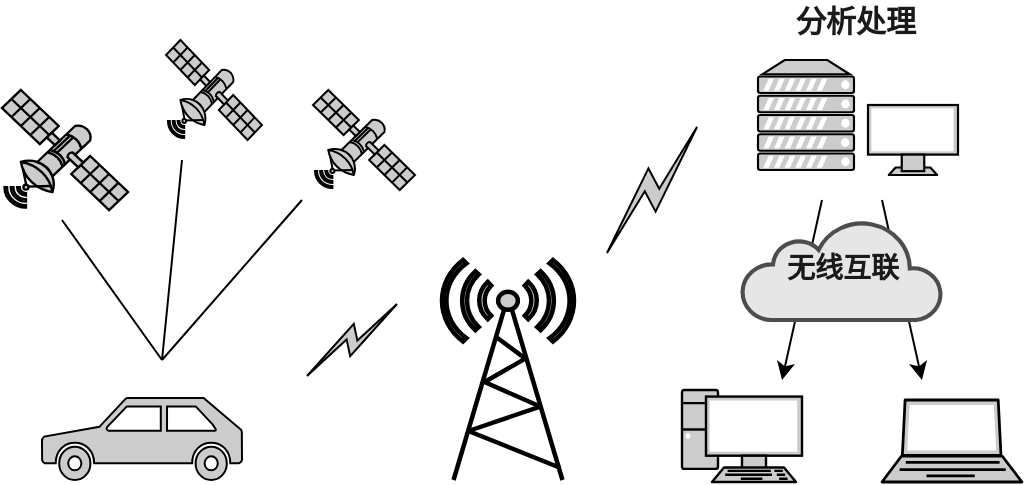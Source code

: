 <mxfile type="github" version="10.6.3"><diagram id="uWGdYELUd5oLeB5t3efS" name="第 1 页"><mxGraphModel grid="1" dx="840" dy="478" gridSize="10" guides="1" tooltips="1" connect="1" arrows="1" fold="1" page="1" pageScale="1" pageWidth="583" pageHeight="413" math="0" shadow="0"><root><mxCell id="0" /><mxCell id="1" parent="0" /><mxCell id="95eyXg-kpUb8nti-KynD-2" value="" parent="1" vertex="1" style="shape=mxgraph.signs.transportation.car_3;html=1;fillColor=#CCCCCC;strokeColor=#000000;verticalLabelPosition=bottom;verticalAlign=top;align=center;fontColor=#999999;strokeWidth=1;"><mxGeometry as="geometry" height="41" width="100" y="299" x="50" /></mxCell><mxCell id="95eyXg-kpUb8nti-KynD-3" value="" parent="1" vertex="1" style="fontColor=#0066CC;verticalAlign=top;verticalLabelPosition=bottom;labelPosition=center;align=center;html=1;outlineConnect=0;fillColor=#CCCCCC;strokeColor=#000000;gradientColor=none;gradientDirection=north;strokeWidth=1;shape=mxgraph.networks.radio_tower;"><mxGeometry as="geometry" height="110" width="66" y="230" x="250" /></mxCell><mxCell id="95eyXg-kpUb8nti-KynD-4" value="" parent="1" style="html=1;outlineConnect=0;fillColor=#CCCCCC;strokeColor=#000000;gradientColor=none;gradientDirection=north;strokeWidth=1;shape=mxgraph.networks.comm_link_edge;html=1;fontColor=#999999;" edge="1"><mxGeometry as="geometry" height="100" width="100" relative="1"><mxPoint as="sourcePoint" y="290" x="180" /><mxPoint as="targetPoint" y="250" x="230" /></mxGeometry></mxCell><mxCell id="95eyXg-kpUb8nti-KynD-6" value="" parent="1" vertex="1" style="fontColor=#0066CC;verticalAlign=top;verticalLabelPosition=bottom;labelPosition=center;align=center;html=1;outlineConnect=0;fillColor=#CCCCCC;strokeColor=#000000;gradientColor=none;gradientDirection=north;strokeWidth=1;shape=mxgraph.networks.satellite;"><mxGeometry as="geometry" height="60" width="63" y="145" x="30" /></mxCell><mxCell id="95eyXg-kpUb8nti-KynD-7" value="" parent="1" vertex="1" style="fontColor=#0066CC;verticalAlign=top;verticalLabelPosition=bottom;labelPosition=center;align=center;html=1;outlineConnect=0;fillColor=#CCCCCC;strokeColor=#000000;gradientColor=none;gradientDirection=north;strokeWidth=1;shape=mxgraph.networks.satellite;"><mxGeometry as="geometry" height="50" width="51" y="145" x="185.5" /></mxCell><mxCell id="95eyXg-kpUb8nti-KynD-8" value="" parent="1" vertex="1" style="fontColor=#0066CC;verticalAlign=top;verticalLabelPosition=bottom;labelPosition=center;align=center;html=1;outlineConnect=0;fillColor=#CCCCCC;strokeColor=#000000;gradientColor=none;gradientDirection=north;strokeWidth=1;shape=mxgraph.networks.pc;"><mxGeometry as="geometry" height="46" width="60" y="295" x="370" /></mxCell><mxCell id="95eyXg-kpUb8nti-KynD-9" value="" parent="1" vertex="1" style="fontColor=#0066CC;verticalAlign=top;verticalLabelPosition=bottom;labelPosition=center;align=center;html=1;outlineConnect=0;fillColor=#CCCCCC;strokeColor=#000000;gradientColor=none;gradientDirection=north;strokeWidth=1;shape=mxgraph.networks.laptop;"><mxGeometry as="geometry" height="41" width="70" y="300" x="470" /></mxCell><mxCell id="95eyXg-kpUb8nti-KynD-11" value="" parent="1" vertex="1" style="fontColor=#0066CC;verticalAlign=top;verticalLabelPosition=bottom;labelPosition=center;align=center;html=1;outlineConnect=0;fillColor=#CCCCCC;strokeColor=#000000;gradientColor=none;gradientDirection=north;strokeWidth=1;shape=mxgraph.networks.monitor;"><mxGeometry as="geometry" height="35" width="45" y="152.5" x="463" /></mxCell><mxCell id="95eyXg-kpUb8nti-KynD-15" value="" parent="1" vertex="1" style="fontColor=#0066CC;verticalAlign=top;verticalLabelPosition=bottom;labelPosition=center;align=center;html=1;outlineConnect=0;fillColor=#CCCCCC;strokeColor=#000000;gradientColor=none;gradientDirection=north;strokeWidth=1;shape=mxgraph.networks.server;"><mxGeometry as="geometry" height="55" width="48" y="130" x="408" /></mxCell><mxCell id="95eyXg-kpUb8nti-KynD-16" value="" parent="1" style="html=1;outlineConnect=0;fillColor=#CCCCCC;strokeColor=#000000;gradientColor=none;gradientDirection=north;strokeWidth=1;shape=mxgraph.networks.comm_link_edge;html=1;fontColor=#999999;" edge="1"><mxGeometry as="geometry" height="100" width="100" relative="1"><mxPoint as="sourcePoint" y="230" x="330" /><mxPoint as="targetPoint" y="160" x="380" /><Array as="points"><mxPoint y="210" x="360" /></Array></mxGeometry></mxCell><mxCell id="95eyXg-kpUb8nti-KynD-17" value="" parent="1" style="endArrow=classic;html=1;fontColor=#999999;strokeColor=#000000;strokeWidth=1;" edge="1"><mxGeometry as="geometry" height="50" width="50" relative="1"><mxPoint as="sourcePoint" y="200" x="440" /><mxPoint as="targetPoint" y="290" x="420" /></mxGeometry></mxCell><mxCell id="95eyXg-kpUb8nti-KynD-18" value="" parent="1" style="endArrow=classic;html=1;fontColor=#999999;strokeColor=#000000;strokeWidth=1;" edge="1"><mxGeometry as="geometry" height="50" width="50" relative="1"><mxPoint as="sourcePoint" y="200" x="470" /><mxPoint as="targetPoint" y="290" x="490" /></mxGeometry></mxCell><mxCell id="95eyXg-kpUb8nti-KynD-10" value="&lt;div align=&quot;left&quot;&gt;&lt;font color=&quot;#1a1a1a&quot; face=&quot;Comic Sans MS&quot; style=&quot;font-size: 14px&quot;&gt;&lt;b&gt;无线互联&lt;/b&gt;&lt;/font&gt;&lt;/div&gt;" parent="1" vertex="1" style="html=1;outlineConnect=0;fillColor=#E6E6E6;strokeColor=#4D4D4D;gradientColor=none;gradientDirection=north;strokeWidth=1;shape=mxgraph.networks.cloud;fontColor=#ffffff;"><mxGeometry as="geometry" height="50" width="100" y="210" x="400" /></mxCell><mxCell id="95eyXg-kpUb8nti-KynD-19" value="" parent="1" style="endArrow=none;html=1;strokeColor=#000000;strokeWidth=1;fontColor=#999999;" edge="1"><mxGeometry as="geometry" height="50" width="50" relative="1"><mxPoint as="sourcePoint" y="280" x="110" /><mxPoint as="targetPoint" y="210" x="60" /></mxGeometry></mxCell><mxCell id="95eyXg-kpUb8nti-KynD-21" value="" parent="1" style="endArrow=none;html=1;strokeColor=#000000;strokeWidth=1;fontColor=#999999;" edge="1"><mxGeometry as="geometry" height="50" width="50" relative="1"><mxPoint as="sourcePoint" y="280" x="110" /><mxPoint as="targetPoint" y="200" x="180" /></mxGeometry></mxCell><mxCell id="95eyXg-kpUb8nti-KynD-22" value="" parent="1" vertex="1" style="fontColor=#0066CC;verticalAlign=top;verticalLabelPosition=bottom;labelPosition=center;align=center;html=1;outlineConnect=0;fillColor=#CCCCCC;strokeColor=#000000;gradientColor=none;gradientDirection=north;strokeWidth=1;shape=mxgraph.networks.satellite;"><mxGeometry as="geometry" height="50" width="48" y="120" x="112" /></mxCell><mxCell id="95eyXg-kpUb8nti-KynD-23" value="" parent="1" style="endArrow=none;html=1;strokeColor=#000000;strokeWidth=1;fontColor=#999999;" edge="1"><mxGeometry as="geometry" height="50" width="50" relative="1"><mxPoint as="sourcePoint" y="280" x="110" /><mxPoint as="targetPoint" y="180" x="120" /></mxGeometry></mxCell><mxCell id="95eyXg-kpUb8nti-KynD-24" value="&lt;font color=&quot;#1a1a1a&quot; style=&quot;font-size: 15px&quot;&gt;&lt;b&gt;分析处理&lt;/b&gt;&lt;/font&gt;&lt;br style=&quot;font-size: 15px&quot;&gt;" parent="1" vertex="1" style="text;html=1;strokeColor=none;fillColor=none;align=center;verticalAlign=middle;whiteSpace=wrap;rounded=0;fontColor=#999999;"><mxGeometry as="geometry" height="20" width="114" y="100" x="400" /></mxCell></root></mxGraphModel></diagram></mxfile>